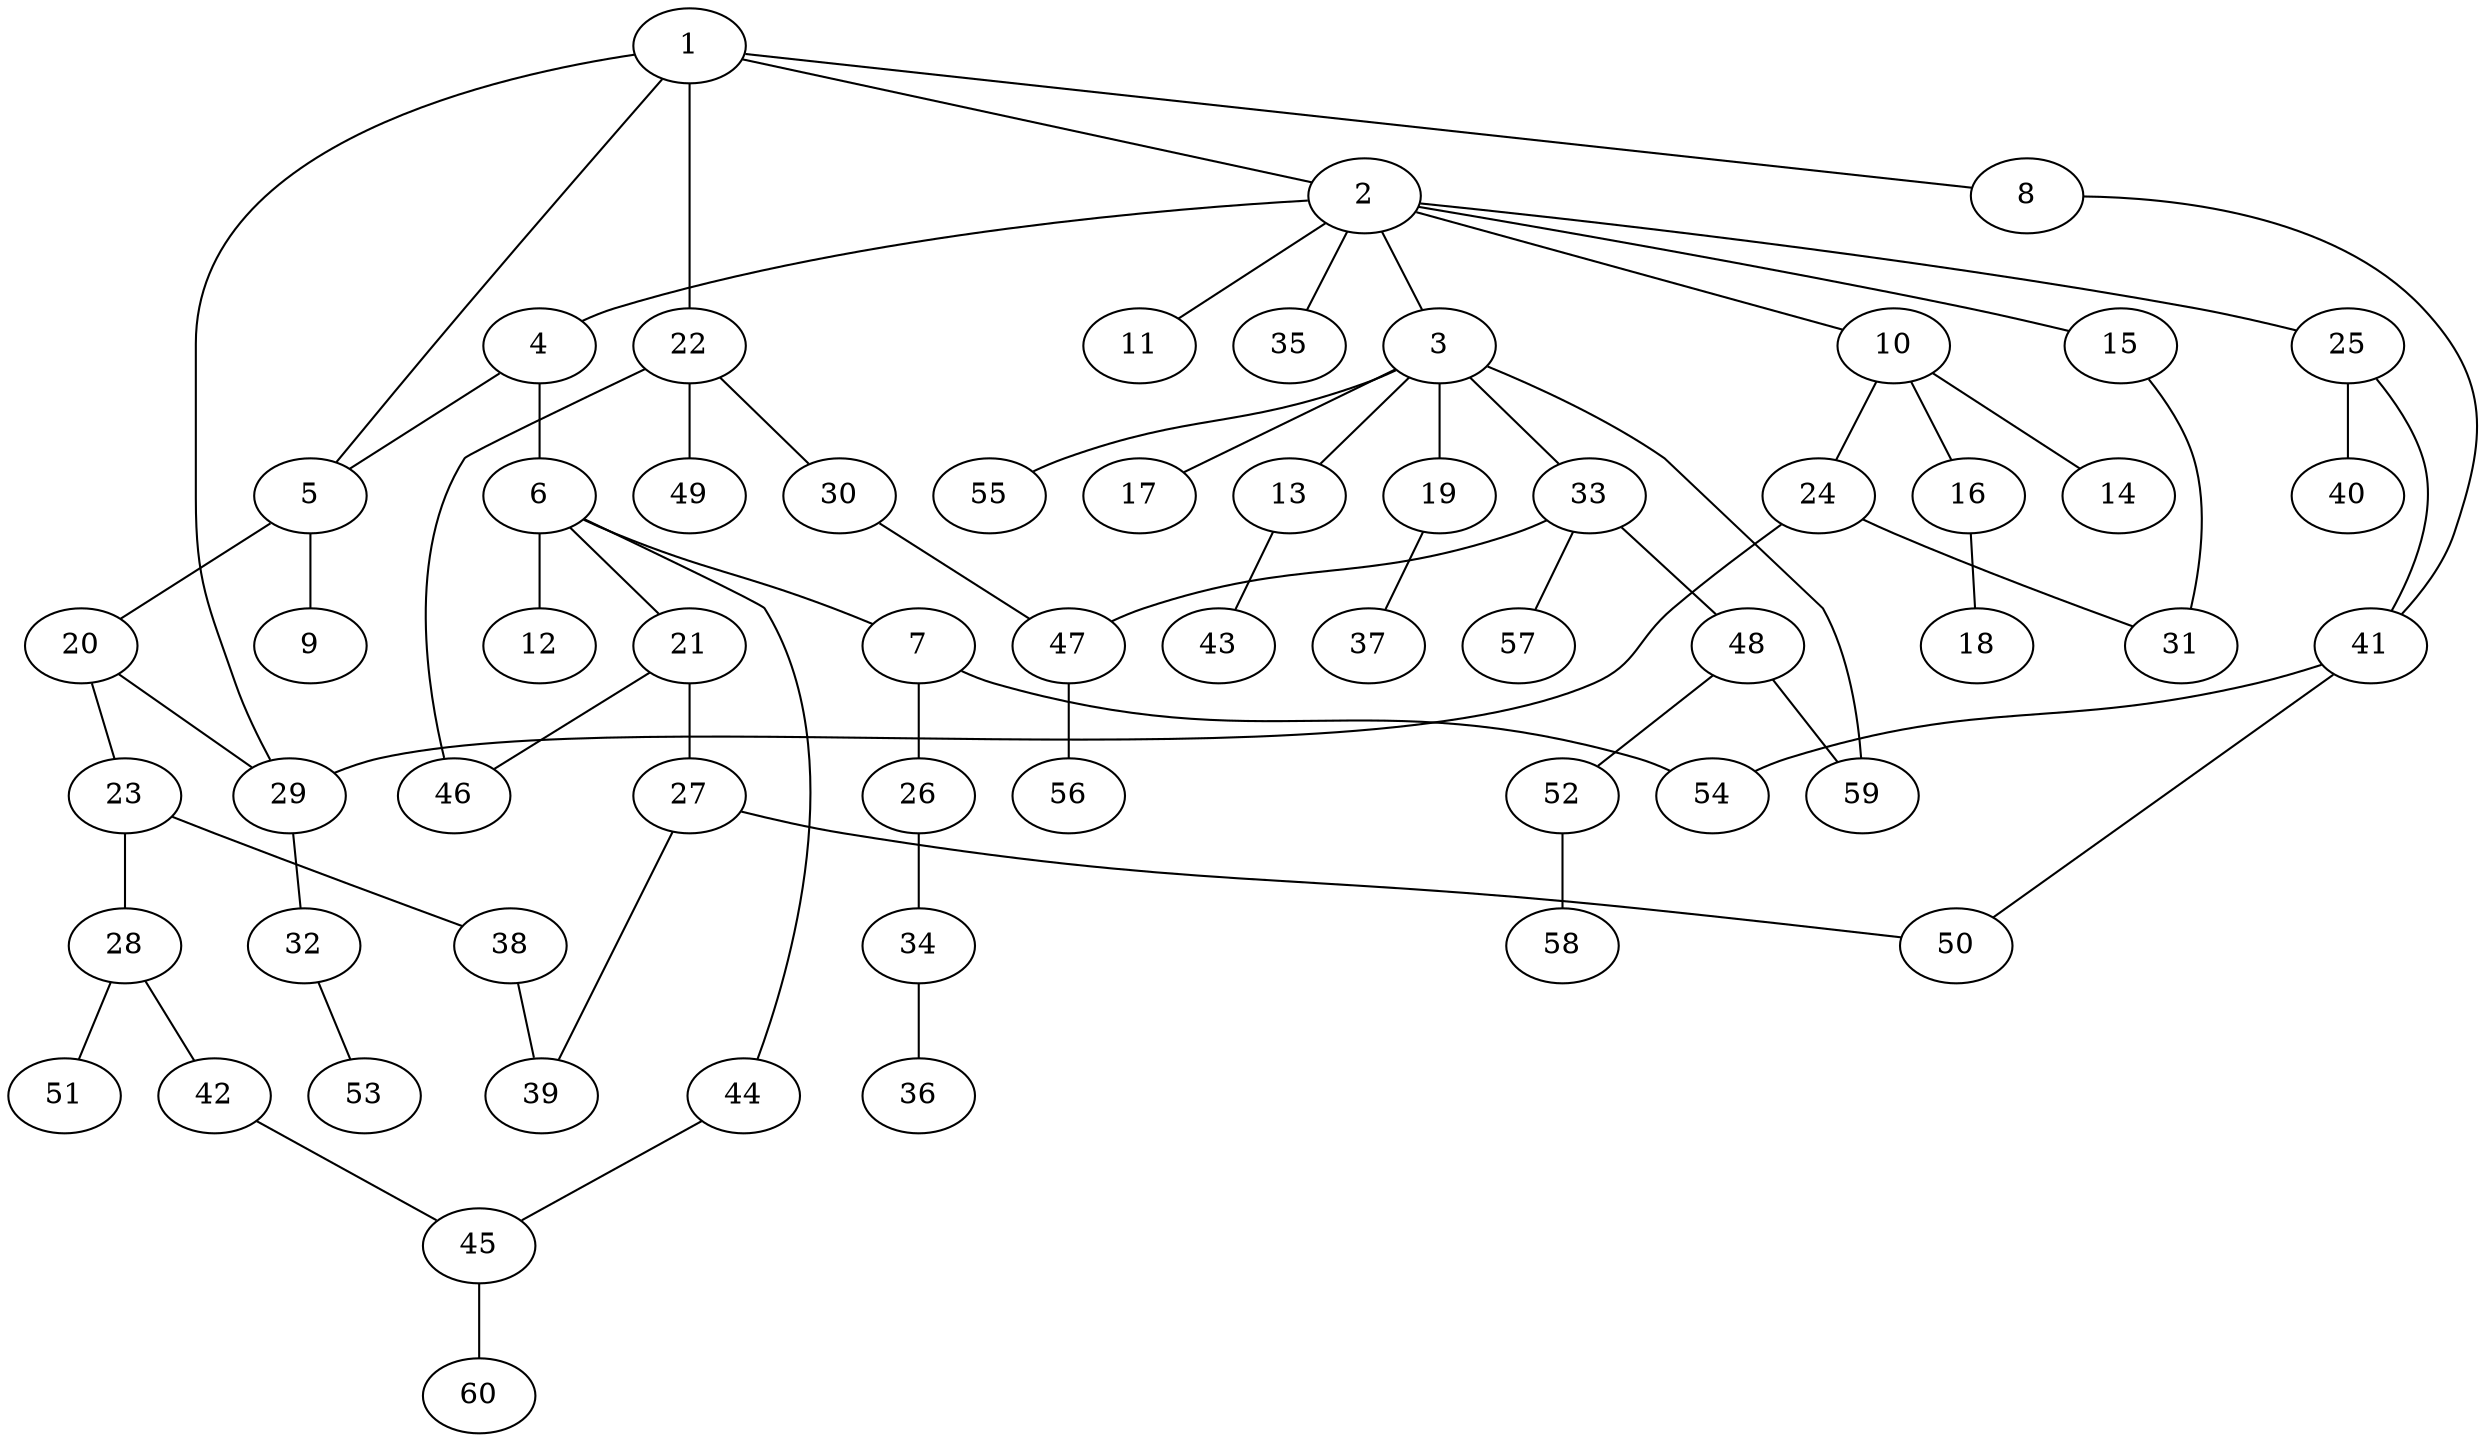 graph graphname {1--2
1--5
1--8
1--22
1--29
2--3
2--4
2--10
2--11
2--15
2--25
2--35
3--13
3--17
3--19
3--33
3--55
3--59
4--5
4--6
5--9
5--20
6--7
6--12
6--21
6--44
7--26
7--54
8--41
10--14
10--16
10--24
13--43
15--31
16--18
19--37
20--23
20--29
21--27
21--46
22--30
22--46
22--49
23--28
23--38
24--29
24--31
25--40
25--41
26--34
27--39
27--50
28--42
28--51
29--32
30--47
32--53
33--47
33--48
33--57
34--36
38--39
41--50
41--54
42--45
44--45
45--60
47--56
48--52
48--59
52--58
}